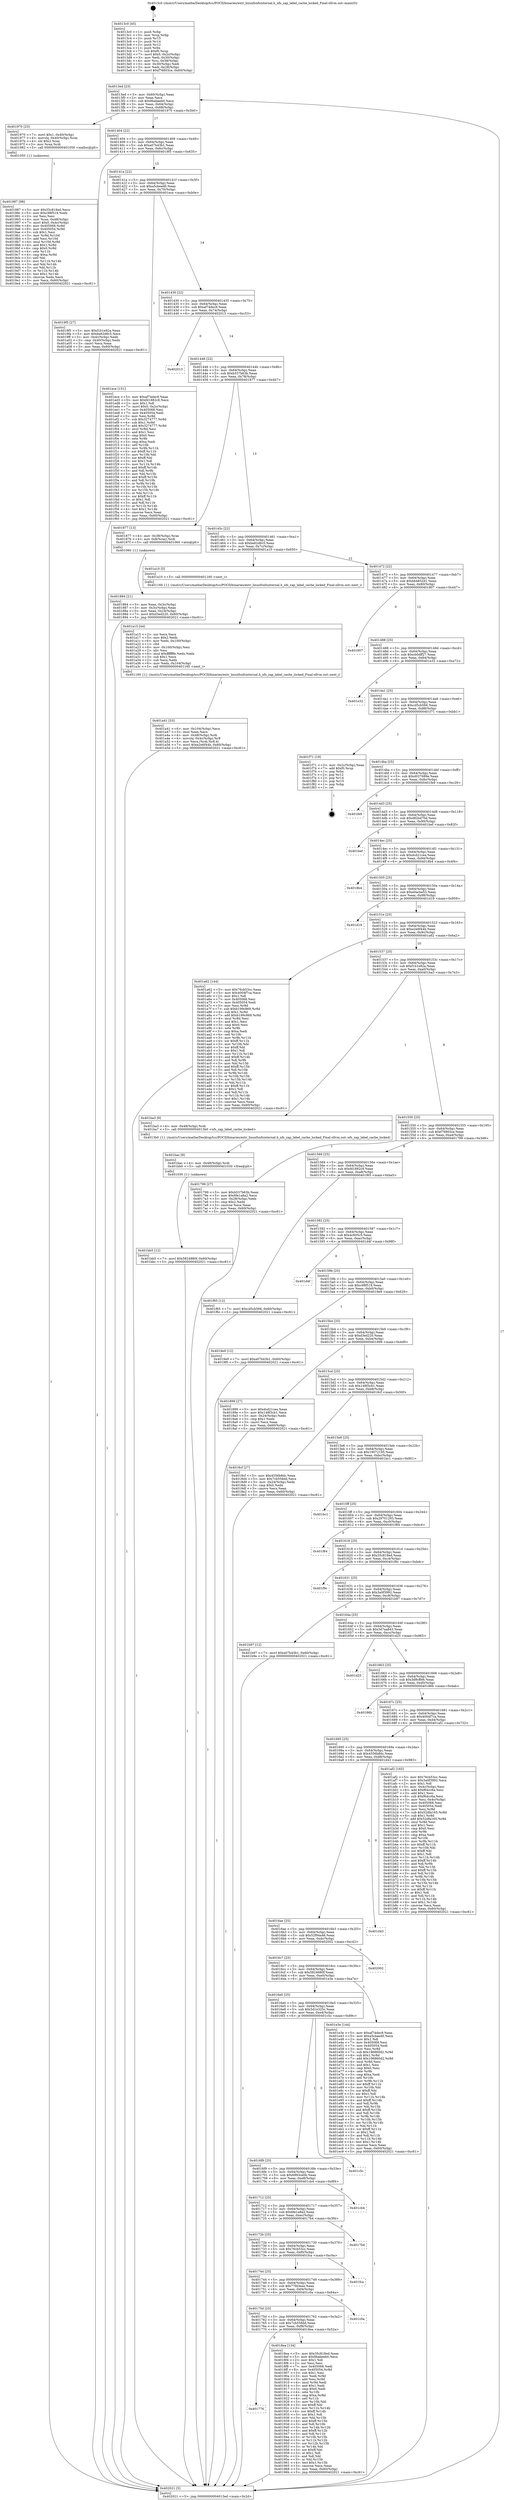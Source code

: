 digraph "0x4013c0" {
  label = "0x4013c0 (/mnt/c/Users/mathe/Desktop/tcc/POCII/binaries/extr_linuxfsnfsinternal.h_nfs_zap_label_cache_locked_Final-ollvm.out::main(0))"
  labelloc = "t"
  node[shape=record]

  Entry [label="",width=0.3,height=0.3,shape=circle,fillcolor=black,style=filled]
  "0x4013ed" [label="{
     0x4013ed [23]\l
     | [instrs]\l
     &nbsp;&nbsp;0x4013ed \<+3\>: mov -0x60(%rbp),%eax\l
     &nbsp;&nbsp;0x4013f0 \<+2\>: mov %eax,%ecx\l
     &nbsp;&nbsp;0x4013f2 \<+6\>: sub $0x9babeeb0,%ecx\l
     &nbsp;&nbsp;0x4013f8 \<+3\>: mov %eax,-0x64(%rbp)\l
     &nbsp;&nbsp;0x4013fb \<+3\>: mov %ecx,-0x68(%rbp)\l
     &nbsp;&nbsp;0x4013fe \<+6\>: je 0000000000401970 \<main+0x5b0\>\l
  }"]
  "0x401970" [label="{
     0x401970 [23]\l
     | [instrs]\l
     &nbsp;&nbsp;0x401970 \<+7\>: movl $0x1,-0x40(%rbp)\l
     &nbsp;&nbsp;0x401977 \<+4\>: movslq -0x40(%rbp),%rax\l
     &nbsp;&nbsp;0x40197b \<+4\>: shl $0x2,%rax\l
     &nbsp;&nbsp;0x40197f \<+3\>: mov %rax,%rdi\l
     &nbsp;&nbsp;0x401982 \<+5\>: call 0000000000401050 \<malloc@plt\>\l
     | [calls]\l
     &nbsp;&nbsp;0x401050 \{1\} (unknown)\l
  }"]
  "0x401404" [label="{
     0x401404 [22]\l
     | [instrs]\l
     &nbsp;&nbsp;0x401404 \<+5\>: jmp 0000000000401409 \<main+0x49\>\l
     &nbsp;&nbsp;0x401409 \<+3\>: mov -0x64(%rbp),%eax\l
     &nbsp;&nbsp;0x40140c \<+5\>: sub $0xa07b43b1,%eax\l
     &nbsp;&nbsp;0x401411 \<+3\>: mov %eax,-0x6c(%rbp)\l
     &nbsp;&nbsp;0x401414 \<+6\>: je 00000000004019f5 \<main+0x635\>\l
  }"]
  Exit [label="",width=0.3,height=0.3,shape=circle,fillcolor=black,style=filled,peripheries=2]
  "0x4019f5" [label="{
     0x4019f5 [27]\l
     | [instrs]\l
     &nbsp;&nbsp;0x4019f5 \<+5\>: mov $0xf1b1e92a,%eax\l
     &nbsp;&nbsp;0x4019fa \<+5\>: mov $0xba62d6c5,%ecx\l
     &nbsp;&nbsp;0x4019ff \<+3\>: mov -0x4c(%rbp),%edx\l
     &nbsp;&nbsp;0x401a02 \<+3\>: cmp -0x40(%rbp),%edx\l
     &nbsp;&nbsp;0x401a05 \<+3\>: cmovl %ecx,%eax\l
     &nbsp;&nbsp;0x401a08 \<+3\>: mov %eax,-0x60(%rbp)\l
     &nbsp;&nbsp;0x401a0b \<+5\>: jmp 0000000000402021 \<main+0xc61\>\l
  }"]
  "0x40141a" [label="{
     0x40141a [22]\l
     | [instrs]\l
     &nbsp;&nbsp;0x40141a \<+5\>: jmp 000000000040141f \<main+0x5f\>\l
     &nbsp;&nbsp;0x40141f \<+3\>: mov -0x64(%rbp),%eax\l
     &nbsp;&nbsp;0x401422 \<+5\>: sub $0xa5cbeed0,%eax\l
     &nbsp;&nbsp;0x401427 \<+3\>: mov %eax,-0x70(%rbp)\l
     &nbsp;&nbsp;0x40142a \<+6\>: je 0000000000401ece \<main+0xb0e\>\l
  }"]
  "0x401bb5" [label="{
     0x401bb5 [12]\l
     | [instrs]\l
     &nbsp;&nbsp;0x401bb5 \<+7\>: movl $0x5824880f,-0x60(%rbp)\l
     &nbsp;&nbsp;0x401bbc \<+5\>: jmp 0000000000402021 \<main+0xc61\>\l
  }"]
  "0x401ece" [label="{
     0x401ece [151]\l
     | [instrs]\l
     &nbsp;&nbsp;0x401ece \<+5\>: mov $0xaf74dec9,%eax\l
     &nbsp;&nbsp;0x401ed3 \<+5\>: mov $0xfd1882c9,%ecx\l
     &nbsp;&nbsp;0x401ed8 \<+2\>: mov $0x1,%dl\l
     &nbsp;&nbsp;0x401eda \<+7\>: movl $0x0,-0x2c(%rbp)\l
     &nbsp;&nbsp;0x401ee1 \<+7\>: mov 0x405068,%esi\l
     &nbsp;&nbsp;0x401ee8 \<+7\>: mov 0x405054,%edi\l
     &nbsp;&nbsp;0x401eef \<+3\>: mov %esi,%r8d\l
     &nbsp;&nbsp;0x401ef2 \<+7\>: sub $0x3274777,%r8d\l
     &nbsp;&nbsp;0x401ef9 \<+4\>: sub $0x1,%r8d\l
     &nbsp;&nbsp;0x401efd \<+7\>: add $0x3274777,%r8d\l
     &nbsp;&nbsp;0x401f04 \<+4\>: imul %r8d,%esi\l
     &nbsp;&nbsp;0x401f08 \<+3\>: and $0x1,%esi\l
     &nbsp;&nbsp;0x401f0b \<+3\>: cmp $0x0,%esi\l
     &nbsp;&nbsp;0x401f0e \<+4\>: sete %r9b\l
     &nbsp;&nbsp;0x401f12 \<+3\>: cmp $0xa,%edi\l
     &nbsp;&nbsp;0x401f15 \<+4\>: setl %r10b\l
     &nbsp;&nbsp;0x401f19 \<+3\>: mov %r9b,%r11b\l
     &nbsp;&nbsp;0x401f1c \<+4\>: xor $0xff,%r11b\l
     &nbsp;&nbsp;0x401f20 \<+3\>: mov %r10b,%bl\l
     &nbsp;&nbsp;0x401f23 \<+3\>: xor $0xff,%bl\l
     &nbsp;&nbsp;0x401f26 \<+3\>: xor $0x1,%dl\l
     &nbsp;&nbsp;0x401f29 \<+3\>: mov %r11b,%r14b\l
     &nbsp;&nbsp;0x401f2c \<+4\>: and $0xff,%r14b\l
     &nbsp;&nbsp;0x401f30 \<+3\>: and %dl,%r9b\l
     &nbsp;&nbsp;0x401f33 \<+3\>: mov %bl,%r15b\l
     &nbsp;&nbsp;0x401f36 \<+4\>: and $0xff,%r15b\l
     &nbsp;&nbsp;0x401f3a \<+3\>: and %dl,%r10b\l
     &nbsp;&nbsp;0x401f3d \<+3\>: or %r9b,%r14b\l
     &nbsp;&nbsp;0x401f40 \<+3\>: or %r10b,%r15b\l
     &nbsp;&nbsp;0x401f43 \<+3\>: xor %r15b,%r14b\l
     &nbsp;&nbsp;0x401f46 \<+3\>: or %bl,%r11b\l
     &nbsp;&nbsp;0x401f49 \<+4\>: xor $0xff,%r11b\l
     &nbsp;&nbsp;0x401f4d \<+3\>: or $0x1,%dl\l
     &nbsp;&nbsp;0x401f50 \<+3\>: and %dl,%r11b\l
     &nbsp;&nbsp;0x401f53 \<+3\>: or %r11b,%r14b\l
     &nbsp;&nbsp;0x401f56 \<+4\>: test $0x1,%r14b\l
     &nbsp;&nbsp;0x401f5a \<+3\>: cmovne %ecx,%eax\l
     &nbsp;&nbsp;0x401f5d \<+3\>: mov %eax,-0x60(%rbp)\l
     &nbsp;&nbsp;0x401f60 \<+5\>: jmp 0000000000402021 \<main+0xc61\>\l
  }"]
  "0x401430" [label="{
     0x401430 [22]\l
     | [instrs]\l
     &nbsp;&nbsp;0x401430 \<+5\>: jmp 0000000000401435 \<main+0x75\>\l
     &nbsp;&nbsp;0x401435 \<+3\>: mov -0x64(%rbp),%eax\l
     &nbsp;&nbsp;0x401438 \<+5\>: sub $0xaf74dec9,%eax\l
     &nbsp;&nbsp;0x40143d \<+3\>: mov %eax,-0x74(%rbp)\l
     &nbsp;&nbsp;0x401440 \<+6\>: je 0000000000402013 \<main+0xc53\>\l
  }"]
  "0x401bac" [label="{
     0x401bac [9]\l
     | [instrs]\l
     &nbsp;&nbsp;0x401bac \<+4\>: mov -0x48(%rbp),%rdi\l
     &nbsp;&nbsp;0x401bb0 \<+5\>: call 0000000000401030 \<free@plt\>\l
     | [calls]\l
     &nbsp;&nbsp;0x401030 \{1\} (unknown)\l
  }"]
  "0x402013" [label="{
     0x402013\l
  }", style=dashed]
  "0x401446" [label="{
     0x401446 [22]\l
     | [instrs]\l
     &nbsp;&nbsp;0x401446 \<+5\>: jmp 000000000040144b \<main+0x8b\>\l
     &nbsp;&nbsp;0x40144b \<+3\>: mov -0x64(%rbp),%eax\l
     &nbsp;&nbsp;0x40144e \<+5\>: sub $0xb537b63b,%eax\l
     &nbsp;&nbsp;0x401453 \<+3\>: mov %eax,-0x78(%rbp)\l
     &nbsp;&nbsp;0x401456 \<+6\>: je 0000000000401877 \<main+0x4b7\>\l
  }"]
  "0x401a41" [label="{
     0x401a41 [33]\l
     | [instrs]\l
     &nbsp;&nbsp;0x401a41 \<+6\>: mov -0x104(%rbp),%ecx\l
     &nbsp;&nbsp;0x401a47 \<+3\>: imul %eax,%ecx\l
     &nbsp;&nbsp;0x401a4a \<+4\>: mov -0x48(%rbp),%rdi\l
     &nbsp;&nbsp;0x401a4e \<+4\>: movslq -0x4c(%rbp),%r8\l
     &nbsp;&nbsp;0x401a52 \<+4\>: mov %ecx,(%rdi,%r8,4)\l
     &nbsp;&nbsp;0x401a56 \<+7\>: movl $0xe2e6f44b,-0x60(%rbp)\l
     &nbsp;&nbsp;0x401a5d \<+5\>: jmp 0000000000402021 \<main+0xc61\>\l
  }"]
  "0x401877" [label="{
     0x401877 [13]\l
     | [instrs]\l
     &nbsp;&nbsp;0x401877 \<+4\>: mov -0x38(%rbp),%rax\l
     &nbsp;&nbsp;0x40187b \<+4\>: mov 0x8(%rax),%rdi\l
     &nbsp;&nbsp;0x40187f \<+5\>: call 0000000000401060 \<atoi@plt\>\l
     | [calls]\l
     &nbsp;&nbsp;0x401060 \{1\} (unknown)\l
  }"]
  "0x40145c" [label="{
     0x40145c [22]\l
     | [instrs]\l
     &nbsp;&nbsp;0x40145c \<+5\>: jmp 0000000000401461 \<main+0xa1\>\l
     &nbsp;&nbsp;0x401461 \<+3\>: mov -0x64(%rbp),%eax\l
     &nbsp;&nbsp;0x401464 \<+5\>: sub $0xba62d6c5,%eax\l
     &nbsp;&nbsp;0x401469 \<+3\>: mov %eax,-0x7c(%rbp)\l
     &nbsp;&nbsp;0x40146c \<+6\>: je 0000000000401a10 \<main+0x650\>\l
  }"]
  "0x401a15" [label="{
     0x401a15 [44]\l
     | [instrs]\l
     &nbsp;&nbsp;0x401a15 \<+2\>: xor %ecx,%ecx\l
     &nbsp;&nbsp;0x401a17 \<+5\>: mov $0x2,%edx\l
     &nbsp;&nbsp;0x401a1c \<+6\>: mov %edx,-0x100(%rbp)\l
     &nbsp;&nbsp;0x401a22 \<+1\>: cltd\l
     &nbsp;&nbsp;0x401a23 \<+6\>: mov -0x100(%rbp),%esi\l
     &nbsp;&nbsp;0x401a29 \<+2\>: idiv %esi\l
     &nbsp;&nbsp;0x401a2b \<+6\>: imul $0xfffffffe,%edx,%edx\l
     &nbsp;&nbsp;0x401a31 \<+3\>: sub $0x1,%ecx\l
     &nbsp;&nbsp;0x401a34 \<+2\>: sub %ecx,%edx\l
     &nbsp;&nbsp;0x401a36 \<+6\>: mov %edx,-0x104(%rbp)\l
     &nbsp;&nbsp;0x401a3c \<+5\>: call 0000000000401160 \<next_i\>\l
     | [calls]\l
     &nbsp;&nbsp;0x401160 \{1\} (/mnt/c/Users/mathe/Desktop/tcc/POCII/binaries/extr_linuxfsnfsinternal.h_nfs_zap_label_cache_locked_Final-ollvm.out::next_i)\l
  }"]
  "0x401a10" [label="{
     0x401a10 [5]\l
     | [instrs]\l
     &nbsp;&nbsp;0x401a10 \<+5\>: call 0000000000401160 \<next_i\>\l
     | [calls]\l
     &nbsp;&nbsp;0x401160 \{1\} (/mnt/c/Users/mathe/Desktop/tcc/POCII/binaries/extr_linuxfsnfsinternal.h_nfs_zap_label_cache_locked_Final-ollvm.out::next_i)\l
  }"]
  "0x401472" [label="{
     0x401472 [22]\l
     | [instrs]\l
     &nbsp;&nbsp;0x401472 \<+5\>: jmp 0000000000401477 \<main+0xb7\>\l
     &nbsp;&nbsp;0x401477 \<+3\>: mov -0x64(%rbp),%eax\l
     &nbsp;&nbsp;0x40147a \<+5\>: sub $0xbb4852d1,%eax\l
     &nbsp;&nbsp;0x40147f \<+3\>: mov %eax,-0x80(%rbp)\l
     &nbsp;&nbsp;0x401482 \<+6\>: je 0000000000401807 \<main+0x447\>\l
  }"]
  "0x401987" [label="{
     0x401987 [98]\l
     | [instrs]\l
     &nbsp;&nbsp;0x401987 \<+5\>: mov $0x35c818ed,%ecx\l
     &nbsp;&nbsp;0x40198c \<+5\>: mov $0xc98f519,%edx\l
     &nbsp;&nbsp;0x401991 \<+2\>: xor %esi,%esi\l
     &nbsp;&nbsp;0x401993 \<+4\>: mov %rax,-0x48(%rbp)\l
     &nbsp;&nbsp;0x401997 \<+7\>: movl $0x0,-0x4c(%rbp)\l
     &nbsp;&nbsp;0x40199e \<+8\>: mov 0x405068,%r8d\l
     &nbsp;&nbsp;0x4019a6 \<+8\>: mov 0x405054,%r9d\l
     &nbsp;&nbsp;0x4019ae \<+3\>: sub $0x1,%esi\l
     &nbsp;&nbsp;0x4019b1 \<+3\>: mov %r8d,%r10d\l
     &nbsp;&nbsp;0x4019b4 \<+3\>: add %esi,%r10d\l
     &nbsp;&nbsp;0x4019b7 \<+4\>: imul %r10d,%r8d\l
     &nbsp;&nbsp;0x4019bb \<+4\>: and $0x1,%r8d\l
     &nbsp;&nbsp;0x4019bf \<+4\>: cmp $0x0,%r8d\l
     &nbsp;&nbsp;0x4019c3 \<+4\>: sete %r11b\l
     &nbsp;&nbsp;0x4019c7 \<+4\>: cmp $0xa,%r9d\l
     &nbsp;&nbsp;0x4019cb \<+3\>: setl %bl\l
     &nbsp;&nbsp;0x4019ce \<+3\>: mov %r11b,%r14b\l
     &nbsp;&nbsp;0x4019d1 \<+3\>: and %bl,%r14b\l
     &nbsp;&nbsp;0x4019d4 \<+3\>: xor %bl,%r11b\l
     &nbsp;&nbsp;0x4019d7 \<+3\>: or %r11b,%r14b\l
     &nbsp;&nbsp;0x4019da \<+4\>: test $0x1,%r14b\l
     &nbsp;&nbsp;0x4019de \<+3\>: cmovne %edx,%ecx\l
     &nbsp;&nbsp;0x4019e1 \<+3\>: mov %ecx,-0x60(%rbp)\l
     &nbsp;&nbsp;0x4019e4 \<+5\>: jmp 0000000000402021 \<main+0xc61\>\l
  }"]
  "0x401807" [label="{
     0x401807\l
  }", style=dashed]
  "0x401488" [label="{
     0x401488 [25]\l
     | [instrs]\l
     &nbsp;&nbsp;0x401488 \<+5\>: jmp 000000000040148d \<main+0xcd\>\l
     &nbsp;&nbsp;0x40148d \<+3\>: mov -0x64(%rbp),%eax\l
     &nbsp;&nbsp;0x401490 \<+5\>: sub $0xcb0dff27,%eax\l
     &nbsp;&nbsp;0x401495 \<+6\>: mov %eax,-0x84(%rbp)\l
     &nbsp;&nbsp;0x40149b \<+6\>: je 0000000000401e32 \<main+0xa72\>\l
  }"]
  "0x401776" [label="{
     0x401776\l
  }", style=dashed]
  "0x401e32" [label="{
     0x401e32\l
  }", style=dashed]
  "0x4014a1" [label="{
     0x4014a1 [25]\l
     | [instrs]\l
     &nbsp;&nbsp;0x4014a1 \<+5\>: jmp 00000000004014a6 \<main+0xe6\>\l
     &nbsp;&nbsp;0x4014a6 \<+3\>: mov -0x64(%rbp),%eax\l
     &nbsp;&nbsp;0x4014a9 \<+5\>: sub $0xcd5cb566,%eax\l
     &nbsp;&nbsp;0x4014ae \<+6\>: mov %eax,-0x88(%rbp)\l
     &nbsp;&nbsp;0x4014b4 \<+6\>: je 0000000000401f71 \<main+0xbb1\>\l
  }"]
  "0x4018ea" [label="{
     0x4018ea [134]\l
     | [instrs]\l
     &nbsp;&nbsp;0x4018ea \<+5\>: mov $0x35c818ed,%eax\l
     &nbsp;&nbsp;0x4018ef \<+5\>: mov $0x9babeeb0,%ecx\l
     &nbsp;&nbsp;0x4018f4 \<+2\>: mov $0x1,%dl\l
     &nbsp;&nbsp;0x4018f6 \<+2\>: xor %esi,%esi\l
     &nbsp;&nbsp;0x4018f8 \<+7\>: mov 0x405068,%edi\l
     &nbsp;&nbsp;0x4018ff \<+8\>: mov 0x405054,%r8d\l
     &nbsp;&nbsp;0x401907 \<+3\>: sub $0x1,%esi\l
     &nbsp;&nbsp;0x40190a \<+3\>: mov %edi,%r9d\l
     &nbsp;&nbsp;0x40190d \<+3\>: add %esi,%r9d\l
     &nbsp;&nbsp;0x401910 \<+4\>: imul %r9d,%edi\l
     &nbsp;&nbsp;0x401914 \<+3\>: and $0x1,%edi\l
     &nbsp;&nbsp;0x401917 \<+3\>: cmp $0x0,%edi\l
     &nbsp;&nbsp;0x40191a \<+4\>: sete %r10b\l
     &nbsp;&nbsp;0x40191e \<+4\>: cmp $0xa,%r8d\l
     &nbsp;&nbsp;0x401922 \<+4\>: setl %r11b\l
     &nbsp;&nbsp;0x401926 \<+3\>: mov %r10b,%bl\l
     &nbsp;&nbsp;0x401929 \<+3\>: xor $0xff,%bl\l
     &nbsp;&nbsp;0x40192c \<+3\>: mov %r11b,%r14b\l
     &nbsp;&nbsp;0x40192f \<+4\>: xor $0xff,%r14b\l
     &nbsp;&nbsp;0x401933 \<+3\>: xor $0x1,%dl\l
     &nbsp;&nbsp;0x401936 \<+3\>: mov %bl,%r15b\l
     &nbsp;&nbsp;0x401939 \<+4\>: and $0xff,%r15b\l
     &nbsp;&nbsp;0x40193d \<+3\>: and %dl,%r10b\l
     &nbsp;&nbsp;0x401940 \<+3\>: mov %r14b,%r12b\l
     &nbsp;&nbsp;0x401943 \<+4\>: and $0xff,%r12b\l
     &nbsp;&nbsp;0x401947 \<+3\>: and %dl,%r11b\l
     &nbsp;&nbsp;0x40194a \<+3\>: or %r10b,%r15b\l
     &nbsp;&nbsp;0x40194d \<+3\>: or %r11b,%r12b\l
     &nbsp;&nbsp;0x401950 \<+3\>: xor %r12b,%r15b\l
     &nbsp;&nbsp;0x401953 \<+3\>: or %r14b,%bl\l
     &nbsp;&nbsp;0x401956 \<+3\>: xor $0xff,%bl\l
     &nbsp;&nbsp;0x401959 \<+3\>: or $0x1,%dl\l
     &nbsp;&nbsp;0x40195c \<+2\>: and %dl,%bl\l
     &nbsp;&nbsp;0x40195e \<+3\>: or %bl,%r15b\l
     &nbsp;&nbsp;0x401961 \<+4\>: test $0x1,%r15b\l
     &nbsp;&nbsp;0x401965 \<+3\>: cmovne %ecx,%eax\l
     &nbsp;&nbsp;0x401968 \<+3\>: mov %eax,-0x60(%rbp)\l
     &nbsp;&nbsp;0x40196b \<+5\>: jmp 0000000000402021 \<main+0xc61\>\l
  }"]
  "0x401f71" [label="{
     0x401f71 [19]\l
     | [instrs]\l
     &nbsp;&nbsp;0x401f71 \<+3\>: mov -0x2c(%rbp),%eax\l
     &nbsp;&nbsp;0x401f74 \<+7\>: add $0xf0,%rsp\l
     &nbsp;&nbsp;0x401f7b \<+1\>: pop %rbx\l
     &nbsp;&nbsp;0x401f7c \<+2\>: pop %r12\l
     &nbsp;&nbsp;0x401f7e \<+2\>: pop %r14\l
     &nbsp;&nbsp;0x401f80 \<+2\>: pop %r15\l
     &nbsp;&nbsp;0x401f82 \<+1\>: pop %rbp\l
     &nbsp;&nbsp;0x401f83 \<+1\>: ret\l
  }"]
  "0x4014ba" [label="{
     0x4014ba [25]\l
     | [instrs]\l
     &nbsp;&nbsp;0x4014ba \<+5\>: jmp 00000000004014bf \<main+0xff\>\l
     &nbsp;&nbsp;0x4014bf \<+3\>: mov -0x64(%rbp),%eax\l
     &nbsp;&nbsp;0x4014c2 \<+5\>: sub $0xd027689e,%eax\l
     &nbsp;&nbsp;0x4014c7 \<+6\>: mov %eax,-0x8c(%rbp)\l
     &nbsp;&nbsp;0x4014cd \<+6\>: je 0000000000401fe9 \<main+0xc29\>\l
  }"]
  "0x40175d" [label="{
     0x40175d [25]\l
     | [instrs]\l
     &nbsp;&nbsp;0x40175d \<+5\>: jmp 0000000000401762 \<main+0x3a2\>\l
     &nbsp;&nbsp;0x401762 \<+3\>: mov -0x64(%rbp),%eax\l
     &nbsp;&nbsp;0x401765 \<+5\>: sub $0x7cb558dd,%eax\l
     &nbsp;&nbsp;0x40176a \<+6\>: mov %eax,-0xf8(%rbp)\l
     &nbsp;&nbsp;0x401770 \<+6\>: je 00000000004018ea \<main+0x52a\>\l
  }"]
  "0x401fe9" [label="{
     0x401fe9\l
  }", style=dashed]
  "0x4014d3" [label="{
     0x4014d3 [25]\l
     | [instrs]\l
     &nbsp;&nbsp;0x4014d3 \<+5\>: jmp 00000000004014d8 \<main+0x118\>\l
     &nbsp;&nbsp;0x4014d8 \<+3\>: mov -0x64(%rbp),%eax\l
     &nbsp;&nbsp;0x4014db \<+5\>: sub $0xd82bd70d,%eax\l
     &nbsp;&nbsp;0x4014e0 \<+6\>: mov %eax,-0x90(%rbp)\l
     &nbsp;&nbsp;0x4014e6 \<+6\>: je 0000000000401bef \<main+0x82f\>\l
  }"]
  "0x401c0a" [label="{
     0x401c0a\l
  }", style=dashed]
  "0x401bef" [label="{
     0x401bef\l
  }", style=dashed]
  "0x4014ec" [label="{
     0x4014ec [25]\l
     | [instrs]\l
     &nbsp;&nbsp;0x4014ec \<+5\>: jmp 00000000004014f1 \<main+0x131\>\l
     &nbsp;&nbsp;0x4014f1 \<+3\>: mov -0x64(%rbp),%eax\l
     &nbsp;&nbsp;0x4014f4 \<+5\>: sub $0xdcd21cea,%eax\l
     &nbsp;&nbsp;0x4014f9 \<+6\>: mov %eax,-0x94(%rbp)\l
     &nbsp;&nbsp;0x4014ff \<+6\>: je 00000000004018b4 \<main+0x4f4\>\l
  }"]
  "0x401744" [label="{
     0x401744 [25]\l
     | [instrs]\l
     &nbsp;&nbsp;0x401744 \<+5\>: jmp 0000000000401749 \<main+0x389\>\l
     &nbsp;&nbsp;0x401749 \<+3\>: mov -0x64(%rbp),%eax\l
     &nbsp;&nbsp;0x40174c \<+5\>: sub $0x77fd3eee,%eax\l
     &nbsp;&nbsp;0x401751 \<+6\>: mov %eax,-0xf4(%rbp)\l
     &nbsp;&nbsp;0x401757 \<+6\>: je 0000000000401c0a \<main+0x84a\>\l
  }"]
  "0x4018b4" [label="{
     0x4018b4\l
  }", style=dashed]
  "0x401505" [label="{
     0x401505 [25]\l
     | [instrs]\l
     &nbsp;&nbsp;0x401505 \<+5\>: jmp 000000000040150a \<main+0x14a\>\l
     &nbsp;&nbsp;0x40150a \<+3\>: mov -0x64(%rbp),%eax\l
     &nbsp;&nbsp;0x40150d \<+5\>: sub $0xe0acbe53,%eax\l
     &nbsp;&nbsp;0x401512 \<+6\>: mov %eax,-0x98(%rbp)\l
     &nbsp;&nbsp;0x401518 \<+6\>: je 0000000000401d19 \<main+0x959\>\l
  }"]
  "0x401fca" [label="{
     0x401fca\l
  }", style=dashed]
  "0x401d19" [label="{
     0x401d19\l
  }", style=dashed]
  "0x40151e" [label="{
     0x40151e [25]\l
     | [instrs]\l
     &nbsp;&nbsp;0x40151e \<+5\>: jmp 0000000000401523 \<main+0x163\>\l
     &nbsp;&nbsp;0x401523 \<+3\>: mov -0x64(%rbp),%eax\l
     &nbsp;&nbsp;0x401526 \<+5\>: sub $0xe2e6f44b,%eax\l
     &nbsp;&nbsp;0x40152b \<+6\>: mov %eax,-0x9c(%rbp)\l
     &nbsp;&nbsp;0x401531 \<+6\>: je 0000000000401a62 \<main+0x6a2\>\l
  }"]
  "0x40172b" [label="{
     0x40172b [25]\l
     | [instrs]\l
     &nbsp;&nbsp;0x40172b \<+5\>: jmp 0000000000401730 \<main+0x370\>\l
     &nbsp;&nbsp;0x401730 \<+3\>: mov -0x64(%rbp),%eax\l
     &nbsp;&nbsp;0x401733 \<+5\>: sub $0x76cb53cc,%eax\l
     &nbsp;&nbsp;0x401738 \<+6\>: mov %eax,-0xf0(%rbp)\l
     &nbsp;&nbsp;0x40173e \<+6\>: je 0000000000401fca \<main+0xc0a\>\l
  }"]
  "0x401a62" [label="{
     0x401a62 [144]\l
     | [instrs]\l
     &nbsp;&nbsp;0x401a62 \<+5\>: mov $0x76cb53cc,%eax\l
     &nbsp;&nbsp;0x401a67 \<+5\>: mov $0x4004f7ca,%ecx\l
     &nbsp;&nbsp;0x401a6c \<+2\>: mov $0x1,%dl\l
     &nbsp;&nbsp;0x401a6e \<+7\>: mov 0x405068,%esi\l
     &nbsp;&nbsp;0x401a75 \<+7\>: mov 0x405054,%edi\l
     &nbsp;&nbsp;0x401a7c \<+3\>: mov %esi,%r8d\l
     &nbsp;&nbsp;0x401a7f \<+7\>: sub $0xb199c869,%r8d\l
     &nbsp;&nbsp;0x401a86 \<+4\>: sub $0x1,%r8d\l
     &nbsp;&nbsp;0x401a8a \<+7\>: add $0xb199c869,%r8d\l
     &nbsp;&nbsp;0x401a91 \<+4\>: imul %r8d,%esi\l
     &nbsp;&nbsp;0x401a95 \<+3\>: and $0x1,%esi\l
     &nbsp;&nbsp;0x401a98 \<+3\>: cmp $0x0,%esi\l
     &nbsp;&nbsp;0x401a9b \<+4\>: sete %r9b\l
     &nbsp;&nbsp;0x401a9f \<+3\>: cmp $0xa,%edi\l
     &nbsp;&nbsp;0x401aa2 \<+4\>: setl %r10b\l
     &nbsp;&nbsp;0x401aa6 \<+3\>: mov %r9b,%r11b\l
     &nbsp;&nbsp;0x401aa9 \<+4\>: xor $0xff,%r11b\l
     &nbsp;&nbsp;0x401aad \<+3\>: mov %r10b,%bl\l
     &nbsp;&nbsp;0x401ab0 \<+3\>: xor $0xff,%bl\l
     &nbsp;&nbsp;0x401ab3 \<+3\>: xor $0x1,%dl\l
     &nbsp;&nbsp;0x401ab6 \<+3\>: mov %r11b,%r14b\l
     &nbsp;&nbsp;0x401ab9 \<+4\>: and $0xff,%r14b\l
     &nbsp;&nbsp;0x401abd \<+3\>: and %dl,%r9b\l
     &nbsp;&nbsp;0x401ac0 \<+3\>: mov %bl,%r15b\l
     &nbsp;&nbsp;0x401ac3 \<+4\>: and $0xff,%r15b\l
     &nbsp;&nbsp;0x401ac7 \<+3\>: and %dl,%r10b\l
     &nbsp;&nbsp;0x401aca \<+3\>: or %r9b,%r14b\l
     &nbsp;&nbsp;0x401acd \<+3\>: or %r10b,%r15b\l
     &nbsp;&nbsp;0x401ad0 \<+3\>: xor %r15b,%r14b\l
     &nbsp;&nbsp;0x401ad3 \<+3\>: or %bl,%r11b\l
     &nbsp;&nbsp;0x401ad6 \<+4\>: xor $0xff,%r11b\l
     &nbsp;&nbsp;0x401ada \<+3\>: or $0x1,%dl\l
     &nbsp;&nbsp;0x401add \<+3\>: and %dl,%r11b\l
     &nbsp;&nbsp;0x401ae0 \<+3\>: or %r11b,%r14b\l
     &nbsp;&nbsp;0x401ae3 \<+4\>: test $0x1,%r14b\l
     &nbsp;&nbsp;0x401ae7 \<+3\>: cmovne %ecx,%eax\l
     &nbsp;&nbsp;0x401aea \<+3\>: mov %eax,-0x60(%rbp)\l
     &nbsp;&nbsp;0x401aed \<+5\>: jmp 0000000000402021 \<main+0xc61\>\l
  }"]
  "0x401537" [label="{
     0x401537 [25]\l
     | [instrs]\l
     &nbsp;&nbsp;0x401537 \<+5\>: jmp 000000000040153c \<main+0x17c\>\l
     &nbsp;&nbsp;0x40153c \<+3\>: mov -0x64(%rbp),%eax\l
     &nbsp;&nbsp;0x40153f \<+5\>: sub $0xf1b1e92a,%eax\l
     &nbsp;&nbsp;0x401544 \<+6\>: mov %eax,-0xa0(%rbp)\l
     &nbsp;&nbsp;0x40154a \<+6\>: je 0000000000401ba3 \<main+0x7e3\>\l
  }"]
  "0x4017b4" [label="{
     0x4017b4\l
  }", style=dashed]
  "0x401ba3" [label="{
     0x401ba3 [9]\l
     | [instrs]\l
     &nbsp;&nbsp;0x401ba3 \<+4\>: mov -0x48(%rbp),%rdi\l
     &nbsp;&nbsp;0x401ba7 \<+5\>: call 00000000004013b0 \<nfs_zap_label_cache_locked\>\l
     | [calls]\l
     &nbsp;&nbsp;0x4013b0 \{1\} (/mnt/c/Users/mathe/Desktop/tcc/POCII/binaries/extr_linuxfsnfsinternal.h_nfs_zap_label_cache_locked_Final-ollvm.out::nfs_zap_label_cache_locked)\l
  }"]
  "0x401550" [label="{
     0x401550 [25]\l
     | [instrs]\l
     &nbsp;&nbsp;0x401550 \<+5\>: jmp 0000000000401555 \<main+0x195\>\l
     &nbsp;&nbsp;0x401555 \<+3\>: mov -0x64(%rbp),%eax\l
     &nbsp;&nbsp;0x401558 \<+5\>: sub $0xf76803ce,%eax\l
     &nbsp;&nbsp;0x40155d \<+6\>: mov %eax,-0xa4(%rbp)\l
     &nbsp;&nbsp;0x401563 \<+6\>: je 0000000000401799 \<main+0x3d9\>\l
  }"]
  "0x401712" [label="{
     0x401712 [25]\l
     | [instrs]\l
     &nbsp;&nbsp;0x401712 \<+5\>: jmp 0000000000401717 \<main+0x357\>\l
     &nbsp;&nbsp;0x401717 \<+3\>: mov -0x64(%rbp),%eax\l
     &nbsp;&nbsp;0x40171a \<+5\>: sub $0x6fe1a8a2,%eax\l
     &nbsp;&nbsp;0x40171f \<+6\>: mov %eax,-0xec(%rbp)\l
     &nbsp;&nbsp;0x401725 \<+6\>: je 00000000004017b4 \<main+0x3f4\>\l
  }"]
  "0x401799" [label="{
     0x401799 [27]\l
     | [instrs]\l
     &nbsp;&nbsp;0x401799 \<+5\>: mov $0xb537b63b,%eax\l
     &nbsp;&nbsp;0x40179e \<+5\>: mov $0x6fe1a8a2,%ecx\l
     &nbsp;&nbsp;0x4017a3 \<+3\>: mov -0x28(%rbp),%edx\l
     &nbsp;&nbsp;0x4017a6 \<+3\>: cmp $0x2,%edx\l
     &nbsp;&nbsp;0x4017a9 \<+3\>: cmovne %ecx,%eax\l
     &nbsp;&nbsp;0x4017ac \<+3\>: mov %eax,-0x60(%rbp)\l
     &nbsp;&nbsp;0x4017af \<+5\>: jmp 0000000000402021 \<main+0xc61\>\l
  }"]
  "0x401569" [label="{
     0x401569 [25]\l
     | [instrs]\l
     &nbsp;&nbsp;0x401569 \<+5\>: jmp 000000000040156e \<main+0x1ae\>\l
     &nbsp;&nbsp;0x40156e \<+3\>: mov -0x64(%rbp),%eax\l
     &nbsp;&nbsp;0x401571 \<+5\>: sub $0xfd1882c9,%eax\l
     &nbsp;&nbsp;0x401576 \<+6\>: mov %eax,-0xa8(%rbp)\l
     &nbsp;&nbsp;0x40157c \<+6\>: je 0000000000401f65 \<main+0xba5\>\l
  }"]
  "0x402021" [label="{
     0x402021 [5]\l
     | [instrs]\l
     &nbsp;&nbsp;0x402021 \<+5\>: jmp 00000000004013ed \<main+0x2d\>\l
  }"]
  "0x4013c0" [label="{
     0x4013c0 [45]\l
     | [instrs]\l
     &nbsp;&nbsp;0x4013c0 \<+1\>: push %rbp\l
     &nbsp;&nbsp;0x4013c1 \<+3\>: mov %rsp,%rbp\l
     &nbsp;&nbsp;0x4013c4 \<+2\>: push %r15\l
     &nbsp;&nbsp;0x4013c6 \<+2\>: push %r14\l
     &nbsp;&nbsp;0x4013c8 \<+2\>: push %r12\l
     &nbsp;&nbsp;0x4013ca \<+1\>: push %rbx\l
     &nbsp;&nbsp;0x4013cb \<+7\>: sub $0xf0,%rsp\l
     &nbsp;&nbsp;0x4013d2 \<+7\>: movl $0x0,-0x2c(%rbp)\l
     &nbsp;&nbsp;0x4013d9 \<+3\>: mov %edi,-0x30(%rbp)\l
     &nbsp;&nbsp;0x4013dc \<+4\>: mov %rsi,-0x38(%rbp)\l
     &nbsp;&nbsp;0x4013e0 \<+3\>: mov -0x30(%rbp),%edi\l
     &nbsp;&nbsp;0x4013e3 \<+3\>: mov %edi,-0x28(%rbp)\l
     &nbsp;&nbsp;0x4013e6 \<+7\>: movl $0xf76803ce,-0x60(%rbp)\l
  }"]
  "0x401884" [label="{
     0x401884 [21]\l
     | [instrs]\l
     &nbsp;&nbsp;0x401884 \<+3\>: mov %eax,-0x3c(%rbp)\l
     &nbsp;&nbsp;0x401887 \<+3\>: mov -0x3c(%rbp),%eax\l
     &nbsp;&nbsp;0x40188a \<+3\>: mov %eax,-0x24(%rbp)\l
     &nbsp;&nbsp;0x40188d \<+7\>: movl $0xd3ed220,-0x60(%rbp)\l
     &nbsp;&nbsp;0x401894 \<+5\>: jmp 0000000000402021 \<main+0xc61\>\l
  }"]
  "0x401cb4" [label="{
     0x401cb4\l
  }", style=dashed]
  "0x401f65" [label="{
     0x401f65 [12]\l
     | [instrs]\l
     &nbsp;&nbsp;0x401f65 \<+7\>: movl $0xcd5cb566,-0x60(%rbp)\l
     &nbsp;&nbsp;0x401f6c \<+5\>: jmp 0000000000402021 \<main+0xc61\>\l
  }"]
  "0x401582" [label="{
     0x401582 [25]\l
     | [instrs]\l
     &nbsp;&nbsp;0x401582 \<+5\>: jmp 0000000000401587 \<main+0x1c7\>\l
     &nbsp;&nbsp;0x401587 \<+3\>: mov -0x64(%rbp),%eax\l
     &nbsp;&nbsp;0x40158a \<+5\>: sub $0x4c605c5,%eax\l
     &nbsp;&nbsp;0x40158f \<+6\>: mov %eax,-0xac(%rbp)\l
     &nbsp;&nbsp;0x401595 \<+6\>: je 0000000000401d4f \<main+0x98f\>\l
  }"]
  "0x4016f9" [label="{
     0x4016f9 [25]\l
     | [instrs]\l
     &nbsp;&nbsp;0x4016f9 \<+5\>: jmp 00000000004016fe \<main+0x33e\>\l
     &nbsp;&nbsp;0x4016fe \<+3\>: mov -0x64(%rbp),%eax\l
     &nbsp;&nbsp;0x401701 \<+5\>: sub $0x6993ce0b,%eax\l
     &nbsp;&nbsp;0x401706 \<+6\>: mov %eax,-0xe8(%rbp)\l
     &nbsp;&nbsp;0x40170c \<+6\>: je 0000000000401cb4 \<main+0x8f4\>\l
  }"]
  "0x401d4f" [label="{
     0x401d4f\l
  }", style=dashed]
  "0x40159b" [label="{
     0x40159b [25]\l
     | [instrs]\l
     &nbsp;&nbsp;0x40159b \<+5\>: jmp 00000000004015a0 \<main+0x1e0\>\l
     &nbsp;&nbsp;0x4015a0 \<+3\>: mov -0x64(%rbp),%eax\l
     &nbsp;&nbsp;0x4015a3 \<+5\>: sub $0xc98f519,%eax\l
     &nbsp;&nbsp;0x4015a8 \<+6\>: mov %eax,-0xb0(%rbp)\l
     &nbsp;&nbsp;0x4015ae \<+6\>: je 00000000004019e9 \<main+0x629\>\l
  }"]
  "0x401c5c" [label="{
     0x401c5c\l
  }", style=dashed]
  "0x4019e9" [label="{
     0x4019e9 [12]\l
     | [instrs]\l
     &nbsp;&nbsp;0x4019e9 \<+7\>: movl $0xa07b43b1,-0x60(%rbp)\l
     &nbsp;&nbsp;0x4019f0 \<+5\>: jmp 0000000000402021 \<main+0xc61\>\l
  }"]
  "0x4015b4" [label="{
     0x4015b4 [25]\l
     | [instrs]\l
     &nbsp;&nbsp;0x4015b4 \<+5\>: jmp 00000000004015b9 \<main+0x1f9\>\l
     &nbsp;&nbsp;0x4015b9 \<+3\>: mov -0x64(%rbp),%eax\l
     &nbsp;&nbsp;0x4015bc \<+5\>: sub $0xd3ed220,%eax\l
     &nbsp;&nbsp;0x4015c1 \<+6\>: mov %eax,-0xb4(%rbp)\l
     &nbsp;&nbsp;0x4015c7 \<+6\>: je 0000000000401899 \<main+0x4d9\>\l
  }"]
  "0x4016e0" [label="{
     0x4016e0 [25]\l
     | [instrs]\l
     &nbsp;&nbsp;0x4016e0 \<+5\>: jmp 00000000004016e5 \<main+0x325\>\l
     &nbsp;&nbsp;0x4016e5 \<+3\>: mov -0x64(%rbp),%eax\l
     &nbsp;&nbsp;0x4016e8 \<+5\>: sub $0x5d1e325c,%eax\l
     &nbsp;&nbsp;0x4016ed \<+6\>: mov %eax,-0xe4(%rbp)\l
     &nbsp;&nbsp;0x4016f3 \<+6\>: je 0000000000401c5c \<main+0x89c\>\l
  }"]
  "0x401899" [label="{
     0x401899 [27]\l
     | [instrs]\l
     &nbsp;&nbsp;0x401899 \<+5\>: mov $0xdcd21cea,%eax\l
     &nbsp;&nbsp;0x40189e \<+5\>: mov $0x148f3cb1,%ecx\l
     &nbsp;&nbsp;0x4018a3 \<+3\>: mov -0x24(%rbp),%edx\l
     &nbsp;&nbsp;0x4018a6 \<+3\>: cmp $0x1,%edx\l
     &nbsp;&nbsp;0x4018a9 \<+3\>: cmovl %ecx,%eax\l
     &nbsp;&nbsp;0x4018ac \<+3\>: mov %eax,-0x60(%rbp)\l
     &nbsp;&nbsp;0x4018af \<+5\>: jmp 0000000000402021 \<main+0xc61\>\l
  }"]
  "0x4015cd" [label="{
     0x4015cd [25]\l
     | [instrs]\l
     &nbsp;&nbsp;0x4015cd \<+5\>: jmp 00000000004015d2 \<main+0x212\>\l
     &nbsp;&nbsp;0x4015d2 \<+3\>: mov -0x64(%rbp),%eax\l
     &nbsp;&nbsp;0x4015d5 \<+5\>: sub $0x148f3cb1,%eax\l
     &nbsp;&nbsp;0x4015da \<+6\>: mov %eax,-0xb8(%rbp)\l
     &nbsp;&nbsp;0x4015e0 \<+6\>: je 00000000004018cf \<main+0x50f\>\l
  }"]
  "0x401e3e" [label="{
     0x401e3e [144]\l
     | [instrs]\l
     &nbsp;&nbsp;0x401e3e \<+5\>: mov $0xaf74dec9,%eax\l
     &nbsp;&nbsp;0x401e43 \<+5\>: mov $0xa5cbeed0,%ecx\l
     &nbsp;&nbsp;0x401e48 \<+2\>: mov $0x1,%dl\l
     &nbsp;&nbsp;0x401e4a \<+7\>: mov 0x405068,%esi\l
     &nbsp;&nbsp;0x401e51 \<+7\>: mov 0x405054,%edi\l
     &nbsp;&nbsp;0x401e58 \<+3\>: mov %esi,%r8d\l
     &nbsp;&nbsp;0x401e5b \<+7\>: sub $0x196860d2,%r8d\l
     &nbsp;&nbsp;0x401e62 \<+4\>: sub $0x1,%r8d\l
     &nbsp;&nbsp;0x401e66 \<+7\>: add $0x196860d2,%r8d\l
     &nbsp;&nbsp;0x401e6d \<+4\>: imul %r8d,%esi\l
     &nbsp;&nbsp;0x401e71 \<+3\>: and $0x1,%esi\l
     &nbsp;&nbsp;0x401e74 \<+3\>: cmp $0x0,%esi\l
     &nbsp;&nbsp;0x401e77 \<+4\>: sete %r9b\l
     &nbsp;&nbsp;0x401e7b \<+3\>: cmp $0xa,%edi\l
     &nbsp;&nbsp;0x401e7e \<+4\>: setl %r10b\l
     &nbsp;&nbsp;0x401e82 \<+3\>: mov %r9b,%r11b\l
     &nbsp;&nbsp;0x401e85 \<+4\>: xor $0xff,%r11b\l
     &nbsp;&nbsp;0x401e89 \<+3\>: mov %r10b,%bl\l
     &nbsp;&nbsp;0x401e8c \<+3\>: xor $0xff,%bl\l
     &nbsp;&nbsp;0x401e8f \<+3\>: xor $0x1,%dl\l
     &nbsp;&nbsp;0x401e92 \<+3\>: mov %r11b,%r14b\l
     &nbsp;&nbsp;0x401e95 \<+4\>: and $0xff,%r14b\l
     &nbsp;&nbsp;0x401e99 \<+3\>: and %dl,%r9b\l
     &nbsp;&nbsp;0x401e9c \<+3\>: mov %bl,%r15b\l
     &nbsp;&nbsp;0x401e9f \<+4\>: and $0xff,%r15b\l
     &nbsp;&nbsp;0x401ea3 \<+3\>: and %dl,%r10b\l
     &nbsp;&nbsp;0x401ea6 \<+3\>: or %r9b,%r14b\l
     &nbsp;&nbsp;0x401ea9 \<+3\>: or %r10b,%r15b\l
     &nbsp;&nbsp;0x401eac \<+3\>: xor %r15b,%r14b\l
     &nbsp;&nbsp;0x401eaf \<+3\>: or %bl,%r11b\l
     &nbsp;&nbsp;0x401eb2 \<+4\>: xor $0xff,%r11b\l
     &nbsp;&nbsp;0x401eb6 \<+3\>: or $0x1,%dl\l
     &nbsp;&nbsp;0x401eb9 \<+3\>: and %dl,%r11b\l
     &nbsp;&nbsp;0x401ebc \<+3\>: or %r11b,%r14b\l
     &nbsp;&nbsp;0x401ebf \<+4\>: test $0x1,%r14b\l
     &nbsp;&nbsp;0x401ec3 \<+3\>: cmovne %ecx,%eax\l
     &nbsp;&nbsp;0x401ec6 \<+3\>: mov %eax,-0x60(%rbp)\l
     &nbsp;&nbsp;0x401ec9 \<+5\>: jmp 0000000000402021 \<main+0xc61\>\l
  }"]
  "0x4018cf" [label="{
     0x4018cf [27]\l
     | [instrs]\l
     &nbsp;&nbsp;0x4018cf \<+5\>: mov $0x4556b8dc,%eax\l
     &nbsp;&nbsp;0x4018d4 \<+5\>: mov $0x7cb558dd,%ecx\l
     &nbsp;&nbsp;0x4018d9 \<+3\>: mov -0x24(%rbp),%edx\l
     &nbsp;&nbsp;0x4018dc \<+3\>: cmp $0x0,%edx\l
     &nbsp;&nbsp;0x4018df \<+3\>: cmove %ecx,%eax\l
     &nbsp;&nbsp;0x4018e2 \<+3\>: mov %eax,-0x60(%rbp)\l
     &nbsp;&nbsp;0x4018e5 \<+5\>: jmp 0000000000402021 \<main+0xc61\>\l
  }"]
  "0x4015e6" [label="{
     0x4015e6 [25]\l
     | [instrs]\l
     &nbsp;&nbsp;0x4015e6 \<+5\>: jmp 00000000004015eb \<main+0x22b\>\l
     &nbsp;&nbsp;0x4015eb \<+3\>: mov -0x64(%rbp),%eax\l
     &nbsp;&nbsp;0x4015ee \<+5\>: sub $0x19072195,%eax\l
     &nbsp;&nbsp;0x4015f3 \<+6\>: mov %eax,-0xbc(%rbp)\l
     &nbsp;&nbsp;0x4015f9 \<+6\>: je 0000000000401bc1 \<main+0x801\>\l
  }"]
  "0x4016c7" [label="{
     0x4016c7 [25]\l
     | [instrs]\l
     &nbsp;&nbsp;0x4016c7 \<+5\>: jmp 00000000004016cc \<main+0x30c\>\l
     &nbsp;&nbsp;0x4016cc \<+3\>: mov -0x64(%rbp),%eax\l
     &nbsp;&nbsp;0x4016cf \<+5\>: sub $0x5824880f,%eax\l
     &nbsp;&nbsp;0x4016d4 \<+6\>: mov %eax,-0xe0(%rbp)\l
     &nbsp;&nbsp;0x4016da \<+6\>: je 0000000000401e3e \<main+0xa7e\>\l
  }"]
  "0x401bc1" [label="{
     0x401bc1\l
  }", style=dashed]
  "0x4015ff" [label="{
     0x4015ff [25]\l
     | [instrs]\l
     &nbsp;&nbsp;0x4015ff \<+5\>: jmp 0000000000401604 \<main+0x244\>\l
     &nbsp;&nbsp;0x401604 \<+3\>: mov -0x64(%rbp),%eax\l
     &nbsp;&nbsp;0x401607 \<+5\>: sub $0x29701293,%eax\l
     &nbsp;&nbsp;0x40160c \<+6\>: mov %eax,-0xc0(%rbp)\l
     &nbsp;&nbsp;0x401612 \<+6\>: je 0000000000401f84 \<main+0xbc4\>\l
  }"]
  "0x402002" [label="{
     0x402002\l
  }", style=dashed]
  "0x401f84" [label="{
     0x401f84\l
  }", style=dashed]
  "0x401618" [label="{
     0x401618 [25]\l
     | [instrs]\l
     &nbsp;&nbsp;0x401618 \<+5\>: jmp 000000000040161d \<main+0x25d\>\l
     &nbsp;&nbsp;0x40161d \<+3\>: mov -0x64(%rbp),%eax\l
     &nbsp;&nbsp;0x401620 \<+5\>: sub $0x35c818ed,%eax\l
     &nbsp;&nbsp;0x401625 \<+6\>: mov %eax,-0xc4(%rbp)\l
     &nbsp;&nbsp;0x40162b \<+6\>: je 0000000000401f9c \<main+0xbdc\>\l
  }"]
  "0x4016ae" [label="{
     0x4016ae [25]\l
     | [instrs]\l
     &nbsp;&nbsp;0x4016ae \<+5\>: jmp 00000000004016b3 \<main+0x2f3\>\l
     &nbsp;&nbsp;0x4016b3 \<+3\>: mov -0x64(%rbp),%eax\l
     &nbsp;&nbsp;0x4016b6 \<+5\>: sub $0x52f94a46,%eax\l
     &nbsp;&nbsp;0x4016bb \<+6\>: mov %eax,-0xdc(%rbp)\l
     &nbsp;&nbsp;0x4016c1 \<+6\>: je 0000000000402002 \<main+0xc42\>\l
  }"]
  "0x401f9c" [label="{
     0x401f9c\l
  }", style=dashed]
  "0x401631" [label="{
     0x401631 [25]\l
     | [instrs]\l
     &nbsp;&nbsp;0x401631 \<+5\>: jmp 0000000000401636 \<main+0x276\>\l
     &nbsp;&nbsp;0x401636 \<+3\>: mov -0x64(%rbp),%eax\l
     &nbsp;&nbsp;0x401639 \<+5\>: sub $0x3a0f3992,%eax\l
     &nbsp;&nbsp;0x40163e \<+6\>: mov %eax,-0xc8(%rbp)\l
     &nbsp;&nbsp;0x401644 \<+6\>: je 0000000000401b97 \<main+0x7d7\>\l
  }"]
  "0x401d43" [label="{
     0x401d43\l
  }", style=dashed]
  "0x401b97" [label="{
     0x401b97 [12]\l
     | [instrs]\l
     &nbsp;&nbsp;0x401b97 \<+7\>: movl $0xa07b43b1,-0x60(%rbp)\l
     &nbsp;&nbsp;0x401b9e \<+5\>: jmp 0000000000402021 \<main+0xc61\>\l
  }"]
  "0x40164a" [label="{
     0x40164a [25]\l
     | [instrs]\l
     &nbsp;&nbsp;0x40164a \<+5\>: jmp 000000000040164f \<main+0x28f\>\l
     &nbsp;&nbsp;0x40164f \<+3\>: mov -0x64(%rbp),%eax\l
     &nbsp;&nbsp;0x401652 \<+5\>: sub $0x3d7aa843,%eax\l
     &nbsp;&nbsp;0x401657 \<+6\>: mov %eax,-0xcc(%rbp)\l
     &nbsp;&nbsp;0x40165d \<+6\>: je 0000000000401d25 \<main+0x965\>\l
  }"]
  "0x401695" [label="{
     0x401695 [25]\l
     | [instrs]\l
     &nbsp;&nbsp;0x401695 \<+5\>: jmp 000000000040169a \<main+0x2da\>\l
     &nbsp;&nbsp;0x40169a \<+3\>: mov -0x64(%rbp),%eax\l
     &nbsp;&nbsp;0x40169d \<+5\>: sub $0x4556b8dc,%eax\l
     &nbsp;&nbsp;0x4016a2 \<+6\>: mov %eax,-0xd8(%rbp)\l
     &nbsp;&nbsp;0x4016a8 \<+6\>: je 0000000000401d43 \<main+0x983\>\l
  }"]
  "0x401d25" [label="{
     0x401d25\l
  }", style=dashed]
  "0x401663" [label="{
     0x401663 [25]\l
     | [instrs]\l
     &nbsp;&nbsp;0x401663 \<+5\>: jmp 0000000000401668 \<main+0x2a8\>\l
     &nbsp;&nbsp;0x401668 \<+3\>: mov -0x64(%rbp),%eax\l
     &nbsp;&nbsp;0x40166b \<+5\>: sub $0x3d8cff46,%eax\l
     &nbsp;&nbsp;0x401670 \<+6\>: mov %eax,-0xd0(%rbp)\l
     &nbsp;&nbsp;0x401676 \<+6\>: je 000000000040186b \<main+0x4ab\>\l
  }"]
  "0x401af2" [label="{
     0x401af2 [165]\l
     | [instrs]\l
     &nbsp;&nbsp;0x401af2 \<+5\>: mov $0x76cb53cc,%eax\l
     &nbsp;&nbsp;0x401af7 \<+5\>: mov $0x3a0f3992,%ecx\l
     &nbsp;&nbsp;0x401afc \<+2\>: mov $0x1,%dl\l
     &nbsp;&nbsp;0x401afe \<+3\>: mov -0x4c(%rbp),%esi\l
     &nbsp;&nbsp;0x401b01 \<+6\>: add $0xf64cc6a,%esi\l
     &nbsp;&nbsp;0x401b07 \<+3\>: add $0x1,%esi\l
     &nbsp;&nbsp;0x401b0a \<+6\>: sub $0xf64cc6a,%esi\l
     &nbsp;&nbsp;0x401b10 \<+3\>: mov %esi,-0x4c(%rbp)\l
     &nbsp;&nbsp;0x401b13 \<+7\>: mov 0x405068,%esi\l
     &nbsp;&nbsp;0x401b1a \<+7\>: mov 0x405054,%edi\l
     &nbsp;&nbsp;0x401b21 \<+3\>: mov %esi,%r8d\l
     &nbsp;&nbsp;0x401b24 \<+7\>: sub $0x52dfa165,%r8d\l
     &nbsp;&nbsp;0x401b2b \<+4\>: sub $0x1,%r8d\l
     &nbsp;&nbsp;0x401b2f \<+7\>: add $0x52dfa165,%r8d\l
     &nbsp;&nbsp;0x401b36 \<+4\>: imul %r8d,%esi\l
     &nbsp;&nbsp;0x401b3a \<+3\>: and $0x1,%esi\l
     &nbsp;&nbsp;0x401b3d \<+3\>: cmp $0x0,%esi\l
     &nbsp;&nbsp;0x401b40 \<+4\>: sete %r9b\l
     &nbsp;&nbsp;0x401b44 \<+3\>: cmp $0xa,%edi\l
     &nbsp;&nbsp;0x401b47 \<+4\>: setl %r10b\l
     &nbsp;&nbsp;0x401b4b \<+3\>: mov %r9b,%r11b\l
     &nbsp;&nbsp;0x401b4e \<+4\>: xor $0xff,%r11b\l
     &nbsp;&nbsp;0x401b52 \<+3\>: mov %r10b,%bl\l
     &nbsp;&nbsp;0x401b55 \<+3\>: xor $0xff,%bl\l
     &nbsp;&nbsp;0x401b58 \<+3\>: xor $0x1,%dl\l
     &nbsp;&nbsp;0x401b5b \<+3\>: mov %r11b,%r14b\l
     &nbsp;&nbsp;0x401b5e \<+4\>: and $0xff,%r14b\l
     &nbsp;&nbsp;0x401b62 \<+3\>: and %dl,%r9b\l
     &nbsp;&nbsp;0x401b65 \<+3\>: mov %bl,%r15b\l
     &nbsp;&nbsp;0x401b68 \<+4\>: and $0xff,%r15b\l
     &nbsp;&nbsp;0x401b6c \<+3\>: and %dl,%r10b\l
     &nbsp;&nbsp;0x401b6f \<+3\>: or %r9b,%r14b\l
     &nbsp;&nbsp;0x401b72 \<+3\>: or %r10b,%r15b\l
     &nbsp;&nbsp;0x401b75 \<+3\>: xor %r15b,%r14b\l
     &nbsp;&nbsp;0x401b78 \<+3\>: or %bl,%r11b\l
     &nbsp;&nbsp;0x401b7b \<+4\>: xor $0xff,%r11b\l
     &nbsp;&nbsp;0x401b7f \<+3\>: or $0x1,%dl\l
     &nbsp;&nbsp;0x401b82 \<+3\>: and %dl,%r11b\l
     &nbsp;&nbsp;0x401b85 \<+3\>: or %r11b,%r14b\l
     &nbsp;&nbsp;0x401b88 \<+4\>: test $0x1,%r14b\l
     &nbsp;&nbsp;0x401b8c \<+3\>: cmovne %ecx,%eax\l
     &nbsp;&nbsp;0x401b8f \<+3\>: mov %eax,-0x60(%rbp)\l
     &nbsp;&nbsp;0x401b92 \<+5\>: jmp 0000000000402021 \<main+0xc61\>\l
  }"]
  "0x40186b" [label="{
     0x40186b\l
  }", style=dashed]
  "0x40167c" [label="{
     0x40167c [25]\l
     | [instrs]\l
     &nbsp;&nbsp;0x40167c \<+5\>: jmp 0000000000401681 \<main+0x2c1\>\l
     &nbsp;&nbsp;0x401681 \<+3\>: mov -0x64(%rbp),%eax\l
     &nbsp;&nbsp;0x401684 \<+5\>: sub $0x4004f7ca,%eax\l
     &nbsp;&nbsp;0x401689 \<+6\>: mov %eax,-0xd4(%rbp)\l
     &nbsp;&nbsp;0x40168f \<+6\>: je 0000000000401af2 \<main+0x732\>\l
  }"]
  Entry -> "0x4013c0" [label=" 1"]
  "0x4013ed" -> "0x401970" [label=" 1"]
  "0x4013ed" -> "0x401404" [label=" 17"]
  "0x401f71" -> Exit [label=" 1"]
  "0x401404" -> "0x4019f5" [label=" 2"]
  "0x401404" -> "0x40141a" [label=" 15"]
  "0x401f65" -> "0x402021" [label=" 1"]
  "0x40141a" -> "0x401ece" [label=" 1"]
  "0x40141a" -> "0x401430" [label=" 14"]
  "0x401ece" -> "0x402021" [label=" 1"]
  "0x401430" -> "0x402013" [label=" 0"]
  "0x401430" -> "0x401446" [label=" 14"]
  "0x401e3e" -> "0x402021" [label=" 1"]
  "0x401446" -> "0x401877" [label=" 1"]
  "0x401446" -> "0x40145c" [label=" 13"]
  "0x401bb5" -> "0x402021" [label=" 1"]
  "0x40145c" -> "0x401a10" [label=" 1"]
  "0x40145c" -> "0x401472" [label=" 12"]
  "0x401bac" -> "0x401bb5" [label=" 1"]
  "0x401472" -> "0x401807" [label=" 0"]
  "0x401472" -> "0x401488" [label=" 12"]
  "0x401ba3" -> "0x401bac" [label=" 1"]
  "0x401488" -> "0x401e32" [label=" 0"]
  "0x401488" -> "0x4014a1" [label=" 12"]
  "0x401b97" -> "0x402021" [label=" 1"]
  "0x4014a1" -> "0x401f71" [label=" 1"]
  "0x4014a1" -> "0x4014ba" [label=" 11"]
  "0x401af2" -> "0x402021" [label=" 1"]
  "0x4014ba" -> "0x401fe9" [label=" 0"]
  "0x4014ba" -> "0x4014d3" [label=" 11"]
  "0x401a41" -> "0x402021" [label=" 1"]
  "0x4014d3" -> "0x401bef" [label=" 0"]
  "0x4014d3" -> "0x4014ec" [label=" 11"]
  "0x401a15" -> "0x401a41" [label=" 1"]
  "0x4014ec" -> "0x4018b4" [label=" 0"]
  "0x4014ec" -> "0x401505" [label=" 11"]
  "0x4019f5" -> "0x402021" [label=" 2"]
  "0x401505" -> "0x401d19" [label=" 0"]
  "0x401505" -> "0x40151e" [label=" 11"]
  "0x4019e9" -> "0x402021" [label=" 1"]
  "0x40151e" -> "0x401a62" [label=" 1"]
  "0x40151e" -> "0x401537" [label=" 10"]
  "0x401970" -> "0x401987" [label=" 1"]
  "0x401537" -> "0x401ba3" [label=" 1"]
  "0x401537" -> "0x401550" [label=" 9"]
  "0x4018ea" -> "0x402021" [label=" 1"]
  "0x401550" -> "0x401799" [label=" 1"]
  "0x401550" -> "0x401569" [label=" 8"]
  "0x401799" -> "0x402021" [label=" 1"]
  "0x4013c0" -> "0x4013ed" [label=" 1"]
  "0x402021" -> "0x4013ed" [label=" 17"]
  "0x401877" -> "0x401884" [label=" 1"]
  "0x401884" -> "0x402021" [label=" 1"]
  "0x40175d" -> "0x4018ea" [label=" 1"]
  "0x401569" -> "0x401f65" [label=" 1"]
  "0x401569" -> "0x401582" [label=" 7"]
  "0x401a62" -> "0x402021" [label=" 1"]
  "0x401582" -> "0x401d4f" [label=" 0"]
  "0x401582" -> "0x40159b" [label=" 7"]
  "0x401744" -> "0x401c0a" [label=" 0"]
  "0x40159b" -> "0x4019e9" [label=" 1"]
  "0x40159b" -> "0x4015b4" [label=" 6"]
  "0x401a10" -> "0x401a15" [label=" 1"]
  "0x4015b4" -> "0x401899" [label=" 1"]
  "0x4015b4" -> "0x4015cd" [label=" 5"]
  "0x401899" -> "0x402021" [label=" 1"]
  "0x40172b" -> "0x401fca" [label=" 0"]
  "0x4015cd" -> "0x4018cf" [label=" 1"]
  "0x4015cd" -> "0x4015e6" [label=" 4"]
  "0x4018cf" -> "0x402021" [label=" 1"]
  "0x401987" -> "0x402021" [label=" 1"]
  "0x4015e6" -> "0x401bc1" [label=" 0"]
  "0x4015e6" -> "0x4015ff" [label=" 4"]
  "0x401712" -> "0x4017b4" [label=" 0"]
  "0x4015ff" -> "0x401f84" [label=" 0"]
  "0x4015ff" -> "0x401618" [label=" 4"]
  "0x40175d" -> "0x401776" [label=" 0"]
  "0x401618" -> "0x401f9c" [label=" 0"]
  "0x401618" -> "0x401631" [label=" 4"]
  "0x4016f9" -> "0x401cb4" [label=" 0"]
  "0x401631" -> "0x401b97" [label=" 1"]
  "0x401631" -> "0x40164a" [label=" 3"]
  "0x401744" -> "0x40175d" [label=" 1"]
  "0x40164a" -> "0x401d25" [label=" 0"]
  "0x40164a" -> "0x401663" [label=" 3"]
  "0x4016e0" -> "0x401c5c" [label=" 0"]
  "0x401663" -> "0x40186b" [label=" 0"]
  "0x401663" -> "0x40167c" [label=" 3"]
  "0x40172b" -> "0x401744" [label=" 1"]
  "0x40167c" -> "0x401af2" [label=" 1"]
  "0x40167c" -> "0x401695" [label=" 2"]
  "0x4016e0" -> "0x4016f9" [label=" 1"]
  "0x401695" -> "0x401d43" [label=" 0"]
  "0x401695" -> "0x4016ae" [label=" 2"]
  "0x4016f9" -> "0x401712" [label=" 1"]
  "0x4016ae" -> "0x402002" [label=" 0"]
  "0x4016ae" -> "0x4016c7" [label=" 2"]
  "0x401712" -> "0x40172b" [label=" 1"]
  "0x4016c7" -> "0x401e3e" [label=" 1"]
  "0x4016c7" -> "0x4016e0" [label=" 1"]
}
